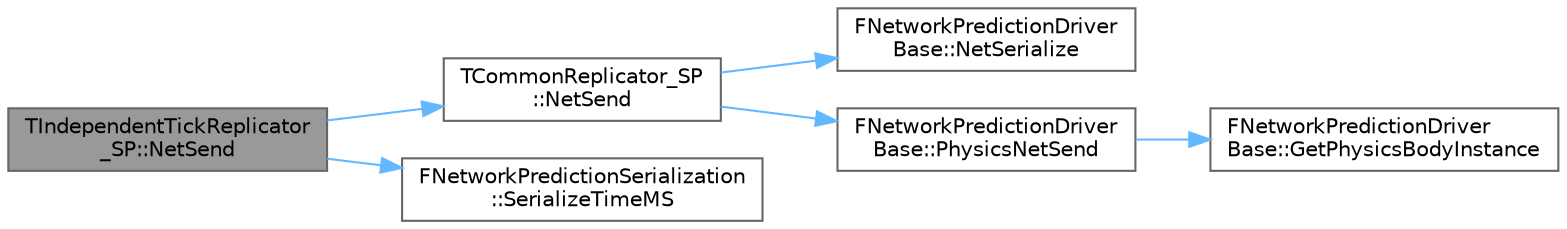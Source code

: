 digraph "TIndependentTickReplicator_SP::NetSend"
{
 // INTERACTIVE_SVG=YES
 // LATEX_PDF_SIZE
  bgcolor="transparent";
  edge [fontname=Helvetica,fontsize=10,labelfontname=Helvetica,labelfontsize=10];
  node [fontname=Helvetica,fontsize=10,shape=box,height=0.2,width=0.4];
  rankdir="LR";
  Node1 [id="Node000001",label="TIndependentTickReplicator\l_SP::NetSend",height=0.2,width=0.4,color="gray40", fillcolor="grey60", style="filled", fontcolor="black",tooltip=" "];
  Node1 -> Node2 [id="edge1_Node000001_Node000002",color="steelblue1",style="solid",tooltip=" "];
  Node2 [id="Node000002",label="TCommonReplicator_SP\l::NetSend",height=0.2,width=0.4,color="grey40", fillcolor="white", style="filled",URL="$d8/de8/classTCommonReplicator__SP.html#a460696da5c672c21c30ecf99307a13fc",tooltip=" "];
  Node2 -> Node3 [id="edge2_Node000002_Node000003",color="steelblue1",style="solid",tooltip=" "];
  Node3 [id="Node000003",label="FNetworkPredictionDriver\lBase::NetSerialize",height=0.2,width=0.4,color="grey40", fillcolor="white", style="filled",URL="$d9/d6a/structFNetworkPredictionDriverBase.html#ab721edb6b3d06c7af7e2e72599c0b945",tooltip=" "];
  Node2 -> Node4 [id="edge3_Node000002_Node000004",color="steelblue1",style="solid",tooltip=" "];
  Node4 [id="Node000004",label="FNetworkPredictionDriver\lBase::PhysicsNetSend",height=0.2,width=0.4,color="grey40", fillcolor="white", style="filled",URL="$d9/d6a/structFNetworkPredictionDriverBase.html#ae99d85fcf42f7ef10d40ee92b1ed8b38",tooltip=" "];
  Node4 -> Node5 [id="edge4_Node000004_Node000005",color="steelblue1",style="solid",tooltip=" "];
  Node5 [id="Node000005",label="FNetworkPredictionDriver\lBase::GetPhysicsBodyInstance",height=0.2,width=0.4,color="grey40", fillcolor="white", style="filled",URL="$d9/d6a/structFNetworkPredictionDriverBase.html#a0695e506f9d4434d8cffd0f5cea06381",tooltip=" "];
  Node1 -> Node6 [id="edge5_Node000001_Node000006",color="steelblue1",style="solid",tooltip=" "];
  Node6 [id="Node000006",label="FNetworkPredictionSerialization\l::SerializeTimeMS",height=0.2,width=0.4,color="grey40", fillcolor="white", style="filled",URL="$db/d72/structFNetworkPredictionSerialization.html#ab440133ea795faf708050dcba9d30bb2",tooltip=" "];
}
